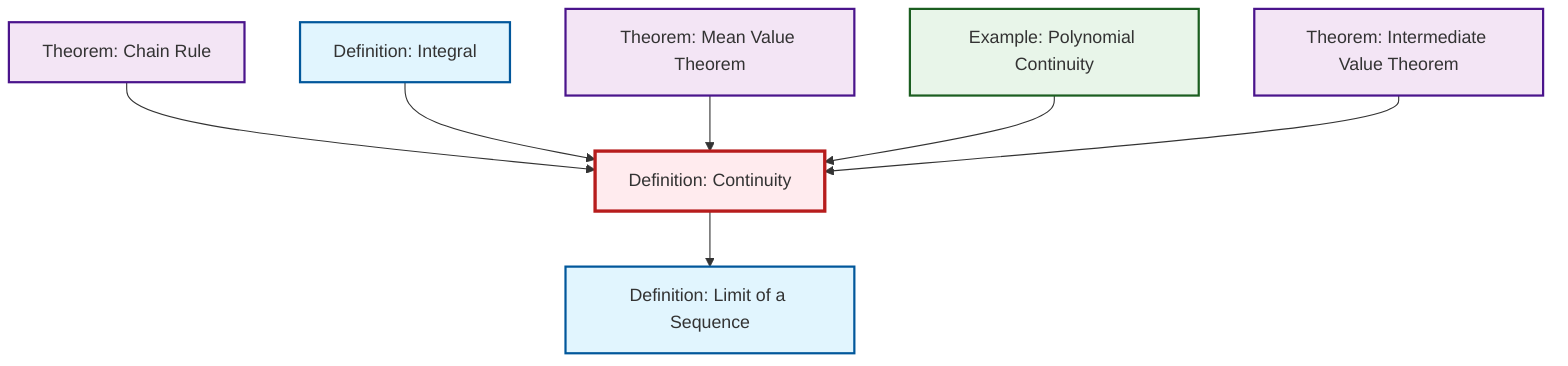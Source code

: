 graph TD
    classDef definition fill:#e1f5fe,stroke:#01579b,stroke-width:2px
    classDef theorem fill:#f3e5f5,stroke:#4a148c,stroke-width:2px
    classDef axiom fill:#fff3e0,stroke:#e65100,stroke-width:2px
    classDef example fill:#e8f5e9,stroke:#1b5e20,stroke-width:2px
    classDef current fill:#ffebee,stroke:#b71c1c,stroke-width:3px
    def-integral["Definition: Integral"]:::definition
    def-continuity["Definition: Continuity"]:::definition
    thm-chain-rule["Theorem: Chain Rule"]:::theorem
    ex-polynomial-continuity["Example: Polynomial Continuity"]:::example
    thm-intermediate-value["Theorem: Intermediate Value Theorem"]:::theorem
    thm-mean-value["Theorem: Mean Value Theorem"]:::theorem
    def-limit["Definition: Limit of a Sequence"]:::definition
    def-continuity --> def-limit
    thm-chain-rule --> def-continuity
    def-integral --> def-continuity
    thm-mean-value --> def-continuity
    ex-polynomial-continuity --> def-continuity
    thm-intermediate-value --> def-continuity
    class def-continuity current